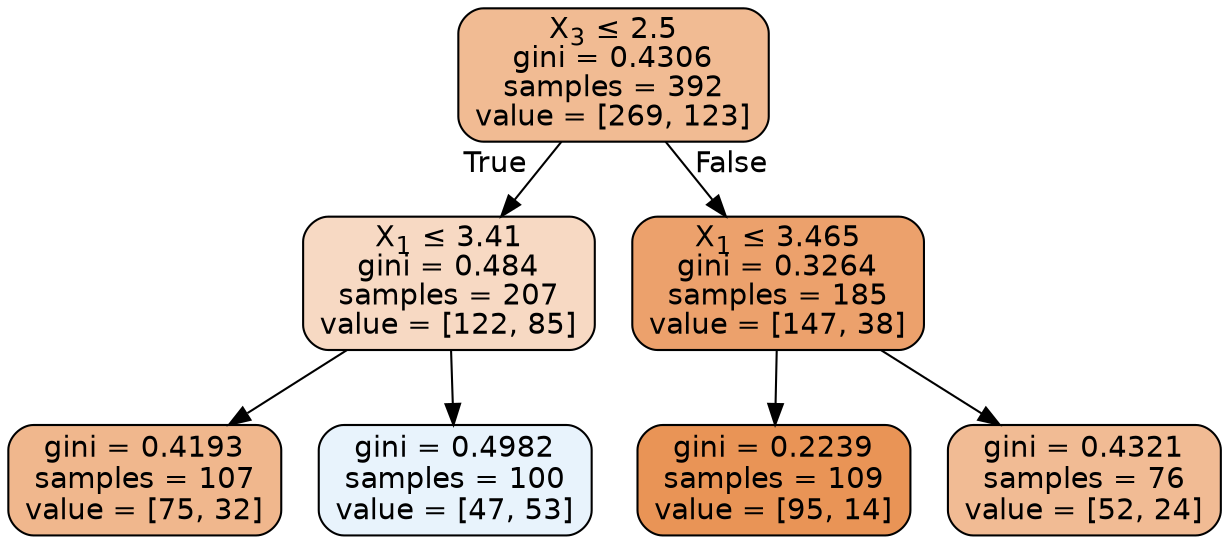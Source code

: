 digraph Tree {
node [shape=box, style="filled, rounded", color="black", fontname=helvetica] ;
edge [fontname=helvetica] ;
0 [label=<X<SUB>3</SUB> &le; 2.5<br/>gini = 0.4306<br/>samples = 392<br/>value = [269, 123]>, fillcolor="#e581398a"] ;
1 [label=<X<SUB>1</SUB> &le; 3.41<br/>gini = 0.484<br/>samples = 207<br/>value = [122, 85]>, fillcolor="#e581394d"] ;
0 -> 1 [labeldistance=2.5, labelangle=45, headlabel="True"] ;
2 [label=<gini = 0.4193<br/>samples = 107<br/>value = [75, 32]>, fillcolor="#e5813992"] ;
1 -> 2 ;
3 [label=<gini = 0.4982<br/>samples = 100<br/>value = [47, 53]>, fillcolor="#399de51d"] ;
1 -> 3 ;
4 [label=<X<SUB>1</SUB> &le; 3.465<br/>gini = 0.3264<br/>samples = 185<br/>value = [147, 38]>, fillcolor="#e58139bd"] ;
0 -> 4 [labeldistance=2.5, labelangle=-45, headlabel="False"] ;
5 [label=<gini = 0.2239<br/>samples = 109<br/>value = [95, 14]>, fillcolor="#e58139d9"] ;
4 -> 5 ;
6 [label=<gini = 0.4321<br/>samples = 76<br/>value = [52, 24]>, fillcolor="#e5813989"] ;
4 -> 6 ;
}